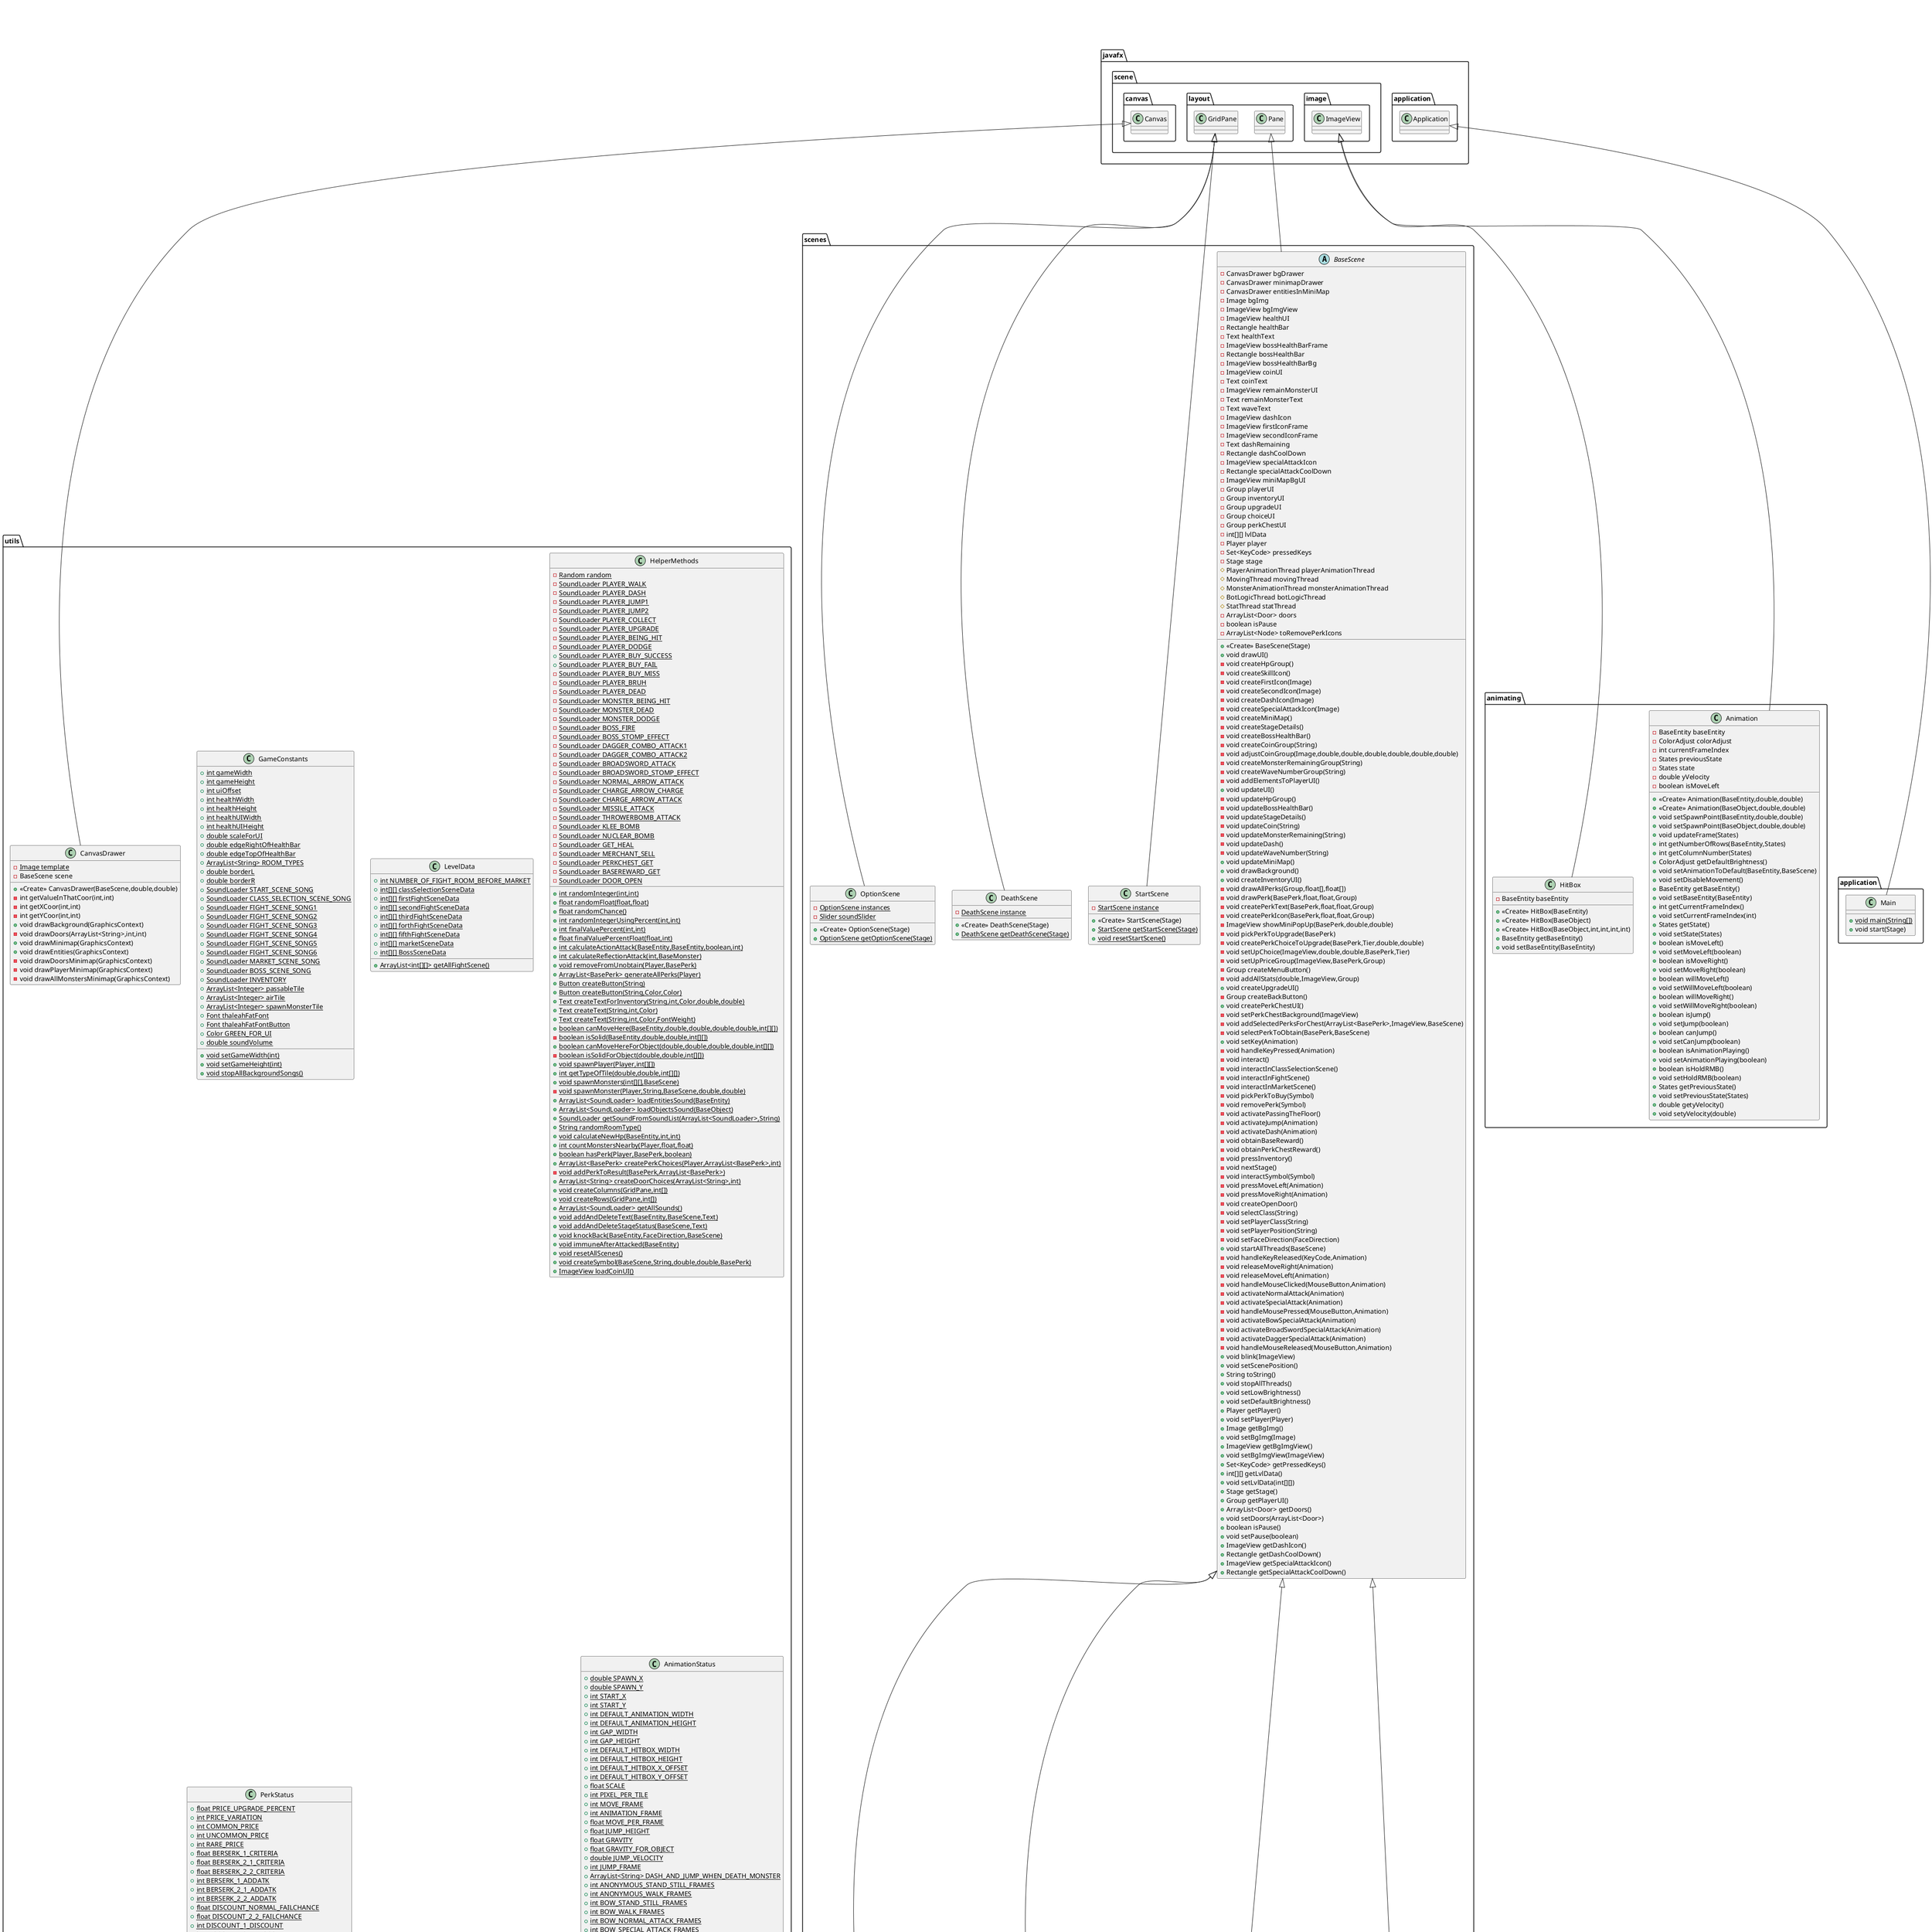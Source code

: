 @startuml
abstract class entities.bases.BaseGiGee {
+ <<Create>> BaseGiGee()
+ void setCommonStatus()
}

class utils.CanvasDrawer {
- {static} Image template
- BaseScene scene
+ <<Create>> CanvasDrawer(BaseScene,double,double)
- int getValueInThatCoor(int,int)
- int getXCoor(int,int)
- int getYCoor(int,int)
+ void drawBackground(GraphicsContext)
- void drawDoors(ArrayList<String>,int,int)
+ void drawMinimap(GraphicsContext)
+ void drawEntities(GraphicsContext)
- void drawDoorsMinimap(GraphicsContext)
- void drawPlayerMinimap(GraphicsContext)
- void drawAllMonstersMinimap(GraphicsContext)
}


class objects.ChargeArrow {
- int damageIncreasing
+ <<Create>> ChargeArrow(BaseEntity,double,double,FaceDirection,int)
+ int getDamageIncreasing()
+ void setDamageIncreasing(int)
}


abstract class objects.BaseReward {
+ <<Create>> BaseReward(BaseEntity,double,double,FaceDirection)
}

class scenes.StartScene {
- {static} StartScene instance
+ <<Create>> StartScene(Stage)
+ {static} StartScene getStartScene(Stage)
+ {static} void resetStartScene()
}


class threads.StatThread {
- BaseScene baseScene
- Player player
- boolean isRunning
+ <<Create>> StatThread(BaseScene)
+ void stopThread()
+ void run()
- void restoreDash()
- void getDash()
}


class utils.GameConstants {
+ {static} int gameWidth
+ {static} int gameHeight
+ {static} int uiOffset
+ {static} int healthWidth
+ {static} int healthHeight
+ {static} int healthUIWidth
+ {static} int healthUIHeight
+ {static} double scaleForUI
+ {static} double edgeRightOfHealthBar
+ {static} double edgeTopOfHealthBar
+ {static} ArrayList<String> ROOM_TYPES
+ {static} double borderL
+ {static} double borderR
+ {static} SoundLoader START_SCENE_SONG
+ {static} SoundLoader CLASS_SELECTION_SCENE_SONG
+ {static} SoundLoader FIGHT_SCENE_SONG1
+ {static} SoundLoader FIGHT_SCENE_SONG2
+ {static} SoundLoader FIGHT_SCENE_SONG3
+ {static} SoundLoader FIGHT_SCENE_SONG4
+ {static} SoundLoader FIGHT_SCENE_SONG5
+ {static} SoundLoader FIGHT_SCENE_SONG6
+ {static} SoundLoader MARKET_SCENE_SONG
+ {static} SoundLoader BOSS_SCENE_SONG
+ {static} SoundLoader INVENTORY
+ {static} ArrayList<Integer> passableTile
+ {static} ArrayList<Integer> airTile
+ {static} ArrayList<Integer> spawnMonsterTile
+ {static} Font thaleahFatFont
+ {static} Font thaleahFatFontButton
+ {static} Color GREEN_FOR_UI
+ {static} double soundVolume
+ {static} void setGameWidth(int)
+ {static} void setGameHeight(int)
+ {static} void stopAllBackgroundSongs()
}


class entities.player.perks.IntrovertPerk {
- {static} float IN_RANGE_TILES_X
- {static} float IN_RANGE_TILES_Y
- {static} int monsterCount
- {static} int latestValue
+ <<Create>> IntrovertPerk(Player,Tier)
+ boolean canUsePerk(Player)
+ void activatePerk(Player)
+ void deactivatePerk(Player)
+ void setStartValues(Tier)
}


class entities.player.classes.Bow {
+ <<Create>> Bow()
+ void setUniqueStatus()
}

class threads.MonsterAnimationThread {
- ArrayList<States> bossAnimationState
- int frameCount
- int speedMultiplier
- boolean isBossJump
+ <<Create>> MonsterAnimationThread(BaseScene)
+ void run()
- void makeBossFrameAnimation()
- void updateBossAnimationFrame(States,States,BaseBoss,Animation)
- void createBossCooldown(BaseBoss,States)
- void updateBossSkillOne(States,States,BaseBoss,Animation)
- void createStompEffect(BaseBoss,Animation)
- void updateBossSkillTwoFirstPart(States,States,BaseBoss,Animation)
- void jumpBossToPlayer(BaseBoss,Animation)
- void updateBossSkillTwoLastPart(States,BaseBoss,Animation)
- void createStompEffectAndShockWave(BaseBoss,Animation)
- void createMultipleShockWave(BaseBoss,Animation)
- void createShockWave(BaseBoss,Animation,FaceDirection,double,double,int)
- void updateBossSkillThree(States,States,BaseBoss,Animation)
- void createFire(BaseBoss,Animation)
}


class entities.player.perks.UndeadPerk {
- {static} boolean inCooldown
- {static} boolean hasStartTimer
- {static} int activationDuration
- {static} int cooldownDuration
- {static} long startTime
- {static} SoundLoader UNDEAD_SOUND
- {static} AnimationTimer deadTimer
- {static} AnimationTimer cooldownTimer
+ <<Create>> UndeadPerk(Player,Tier)
+ boolean canUsePerk(Player)
+ void activatePerk(Player)
+ void deactivatePerk(Player)
+ void setStartValues(Tier)
+ {static} boolean isUndeadInCooldown()
- void createCooldownTimer()
- void createActivationTimer(Player)
+ {static} SoundLoader getUndeadSound()
+ void activateUndead(Player)
}


class objects.HPReward {
+ <<Create>> HPReward(BaseEntity,double,double,FaceDirection)
+ void collect(Player)
}

abstract class scenes.BaseScene {
- CanvasDrawer bgDrawer
- CanvasDrawer minimapDrawer
- CanvasDrawer entitiesInMiniMap
- Image bgImg
- ImageView bgImgView
- ImageView healthUI
- Rectangle healthBar
- Text healthText
- ImageView bossHealthBarFrame
- Rectangle bossHealthBar
- ImageView bossHealthBarBg
- ImageView coinUI
- Text coinText
- ImageView remainMonsterUI
- Text remainMonsterText
- Text waveText
- ImageView dashIcon
- ImageView firstIconFrame
- ImageView secondIconFrame
- Text dashRemaining
- Rectangle dashCoolDown
- ImageView specialAttackIcon
- Rectangle specialAttackCoolDown
- ImageView miniMapBgUI
- Group playerUI
- Group inventoryUI
- Group upgradeUI
- Group choiceUI
- Group perkChestUI
- int[][] lvlData
- Player player
- Set<KeyCode> pressedKeys
- Stage stage
# PlayerAnimationThread playerAnimationThread
# MovingThread movingThread
# MonsterAnimationThread monsterAnimationThread
# BotLogicThread botLogicThread
# StatThread statThread
- ArrayList<Door> doors
- boolean isPause
- ArrayList<Node> toRemovePerkIcons
+ <<Create>> BaseScene(Stage)
+ void drawUI()
- void createHpGroup()
- void createSkillIcon()
- void createFirstIcon(Image)
- void createSecondIcon(Image)
- void createDashIcon(Image)
- void createSpecialAttackIcon(Image)
- void createMiniMap()
- void createStageDetails()
- void createBossHealthBar()
- void createCoinGroup(String)
- void adjustCoinGroup(Image,double,double,double,double,double,double)
- void createMonsterRemainingGroup(String)
- void createWaveNumberGroup(String)
- void addElementsToPlayerUI()
+ void updateUI()
- void updateHpGroup()
- void updateBossHealthBar()
- void updateStageDetails()
- void updateCoin(String)
- void updateMonsterRemaining(String)
- void updateDash()
- void updateWaveNumber(String)
+ void updateMiniMap()
+ void drawBackground()
+ void createInventoryUI()
- void drawAllPerks(Group,float[],float[])
- void drawPerk(BasePerk,float,float,Group)
- void createPerkText(BasePerk,float,float,Group)
- void createPerkIcon(BasePerk,float,float,Group)
- ImageView showMiniPopUp(BasePerk,double,double)
- void pickPerkToUpgrade(BasePerk)
- void createPerkChoiceToUpgrade(BasePerk,Tier,double,double)
- void setUpChoice(ImageView,double,double,BasePerk,Tier)
- void setUpPriceGroup(ImageView,BasePerk,Group)
- Group createMenuButton()
- void addAllStats(double,ImageView,Group)
+ void createUpgradeUI()
- Group createBackButton()
+ void createPerkChestUI()
- void setPerkChestBackground(ImageView)
- void addSelectedPerksForChest(ArrayList<BasePerk>,ImageView,BaseScene)
- void selectPerkToObtain(BasePerk,BaseScene)
+ void setKey(Animation)
- void handleKeyPressed(Animation)
- void interact()
- void interactInClassSelectionScene()
- void interactInFightScene()
- void interactInMarketScene()
- void pickPerkToBuy(Symbol)
- void removePerk(Symbol)
- void activatePassingTheFloor()
- void activateJump(Animation)
- void activateDash(Animation)
- void obtainBaseReward()
- void obtainPerkChestReward()
- void pressInventory()
- void nextStage()
- void interactSymbol(Symbol)
- void pressMoveLeft(Animation)
- void pressMoveRight(Animation)
- void createOpenDoor()
- void selectClass(String)
- void setPlayerClass(String)
- void setPlayerPosition(String)
- void setFaceDirection(FaceDirection)
+ void startAllThreads(BaseScene)
- void handleKeyReleased(KeyCode,Animation)
- void releaseMoveRight(Animation)
- void releaseMoveLeft(Animation)
- void handleMouseClicked(MouseButton,Animation)
- void activateNormalAttack(Animation)
- void activateSpecialAttack(Animation)
- void handleMousePressed(MouseButton,Animation)
- void activateBowSpecialAttack(Animation)
- void activateBroadSwordSpecialAttack(Animation)
- void activateDaggerSpecialAttack(Animation)
- void handleMouseReleased(MouseButton,Animation)
+ void blink(ImageView)
+ void setScenePosition()
+ String toString()
+ void stopAllThreads()
+ void setLowBrightness()
+ void setDefaultBrightness()
+ Player getPlayer()
+ void setPlayer(Player)
+ Image getBgImg()
+ void setBgImg(Image)
+ ImageView getBgImgView()
+ void setBgImgView(ImageView)
+ Set<KeyCode> getPressedKeys()
+ int[][] getLvlData()
+ void setLvlData(int[][])
+ Stage getStage()
+ Group getPlayerUI()
+ ArrayList<Door> getDoors()
+ void setDoors(ArrayList<Door>)
+ boolean isPause()
+ void setPause(boolean)
+ ImageView getDashIcon()
+ Rectangle getDashCoolDown()
+ ImageView getSpecialAttackIcon()
+ Rectangle getSpecialAttackCoolDown()
}


class utils.LevelData {
+ {static} int NUMBER_OF_FIGHT_ROOM_BEFORE_MARKET
+ {static} int[][] classSelectionSceneData
+ {static} int[][] firstFightSceneData
+ {static} int[][] secondFightSceneData
+ {static} int[][] thirdFightSceneData
+ {static} int[][] forthFightSceneData
+ {static} int[][] fifthFightSceneData
+ {static} int[][] marketSceneData
+ {static} int[][] BossSceneData
+ {static} ArrayList<int[][]> getAllFightScene()
}


abstract class entities.bases.BaseBoss {
- float cooldownSkill1
- float cooldownSkill2
- float cooldownSkill3
- float skillOneAttackRange
- float skillTwoAttackRange
- float skillThreeAttackRange
- boolean canSkill1
- ArrayList<Integer> skillToRandom
- float attackDelay
- ArrayList<Integer> frameMakeDamageSkillOne
- ArrayList<Integer> frameMakeDamageSkillTwo
- ArrayList<Integer> frameMakeDamageSkillThree
+ <<Create>> BaseBoss()
+ void setCommonStatus()
+ float getCooldownSkill1()
+ void setCooldownSkill1(float)
+ float getCooldownSkill2()
+ void setCooldownSkill2(float)
+ float getCooldownSkill3()
+ void setCooldownSkill3(float)
+ float getSkillOneAttackRange()
+ void setSkillOneAttackRange(float)
+ float getSkillTwoAttackRange()
+ void setSkillTwoAttackRange(float)
+ float getSkillThreeAttackRange()
+ void setSkillThreeAttackRange(float)
+ ArrayList<Integer> getSkillToRandom()
+ boolean canSkill1()
+ void setCanSkill1(boolean)
+ boolean canSkill2()
+ void setCanSkill2(boolean)
+ boolean canSkill3()
+ void setCanSkill3(boolean)
+ float getAttackDelay()
+ void setAttackDelay(float)
+ ArrayList<Integer> getFrameMakeDamageSkillOne()
+ ArrayList<Integer> getFrameMakeDamageSkillTwo()
+ ArrayList<Integer> getFrameMakeDamageSkillThree()
}


class objects.ShockWave {
+ <<Create>> ShockWave(BaseEntity,double,double,FaceDirection,BaseScene)
}

class animating.Animation {
- BaseEntity baseEntity
- ColorAdjust colorAdjust
- int currentFrameIndex
- States previousState
- States state
- double yVelocity
- boolean isMoveLeft
+ <<Create>> Animation(BaseEntity,double,double)
+ <<Create>> Animation(BaseObject,double,double)
+ void setSpawnPoint(BaseEntity,double,double)
+ void setSpawnPoint(BaseObject,double,double)
+ void updateFrame(States)
+ int getNumberOfRows(BaseEntity,States)
+ int getColumnNumber(States)
+ ColorAdjust getDefaultBrightness()
+ void setAnimationToDefault(BaseEntity,BaseScene)
+ void setDisableMovement()
+ BaseEntity getBaseEntity()
+ void setBaseEntity(BaseEntity)
+ int getCurrentFrameIndex()
+ void setCurrentFrameIndex(int)
+ States getState()
+ void setState(States)
+ boolean isMoveLeft()
+ void setMoveLeft(boolean)
+ boolean isMoveRight()
+ void setMoveRight(boolean)
+ boolean willMoveLeft()
+ void setWillMoveLeft(boolean)
+ boolean willMoveRight()
+ void setWillMoveRight(boolean)
+ boolean isJump()
+ void setJump(boolean)
+ boolean canJump()
+ void setCanJump(boolean)
+ boolean isAnimationPlaying()
+ void setAnimationPlaying(boolean)
+ boolean isHoldRMB()
+ void setHoldRMB(boolean)
+ States getPreviousState()
+ void setPreviousState(States)
+ double getyVelocity()
+ void setyVelocity(double)
}


interface interfaces.Obtainable {
~ void collect(Player)
}

class entities.monsters.PeasantGiGee {
+ <<Create>> PeasantGiGee(double,double)
+ void setUniqueStatus(double,double)
}

class objects.Bomb {
- String type
+ <<Create>> Bomb(BaseEntity,double,double,FaceDirection,BaseScene)
}


class scenes.MarketScene {
- {static} MarketScene instance
+ <<Create>> MarketScene(Stage,Player)
- void createAllPerkSymbols(Player)
- void createMerchant()
- void createBlackSmith()
+ {static} MarketScene getMarketScene(Stage,Player)
+ {static} void resetMarketScene()
}


class animating.HitBox {
- BaseEntity baseEntity
+ <<Create>> HitBox(BaseEntity)
+ <<Create>> HitBox(BaseObject)
+ <<Create>> HitBox(BaseObject,int,int,int,int)
+ BaseEntity getBaseEntity()
+ void setBaseEntity(BaseEntity)
}


class threads.PlayerAnimationThread {
# BaseScene scene
# Player player
# boolean isRunning
# ArrayList<States> loopAnimationState
# ArrayList<States> oneTimeAnimationState
+ int chargeCount
+ boolean isChargeAttack
+ boolean isSwitchState
+ <<Create>> PlayerAnimationThread(BaseScene)
+ void stopThread()
+ void run()
- void makePlayerFrameAnimation(States)
# void oneTimeAnimationUpdateFrame(States,States,BaseEntity,Animation)
# void loopAnimationUpdateFrame(States,States,Animation)
- void updatePlayerNormalAttack(States,States,Animation)
- void updatePlayerSpecialAttack(States,States,Animation)
- void updateMonsterDead(States,States,BaseEntity,Animation)
- void removeMonster(BaseEntity,States)
- void dropHpMonster(States,BaseEntity,Animation)
- void updateMonsterAttack(BaseEntity)
- void updateArcherGiGeeAttack(BaseEntity)
- void updateThrowerGiGeeAttack(BaseEntity)
- void createThrowerBomb(BaseEntity,String,double,double)
# void prepareToUpdateAnimation(States,Animation)
- void updateOneCombo(States,States,Animation)
- void createNormalArrow()
- void twoComboUpdateFrames(States,States,Animation)
- void playAttackSoundCombo()
- void checkFrameAttack(Animation)
- void updateBowSpecialAttack(States,States,Animation)
- void updateHoldRMB(States,States,Animation)
- void updateReleaseRMB(States,Animation,ChargeArrow,int)
- void successToChargeAttack(States,Animation,ChargeArrow,int)
- void failToChargeAttack(States,Animation)
- void createSpecialAttackCooldownTimer()
- void updateBroadSwordSpecialAttack(States,States,Animation)
- void jumpBroadSword(Animation)
- void createBroadSwordLastAttack(States,Animation)
- void updateDaggerSpecialAttack(States,States,Animation)
- void createCritRateBuffTimer()
}


interface interfaces.Upgradable {
~ boolean canUpgrade(Player)
~ void upgrade(Player,Tier)
}

class entities.player.perks.BerserkPerk {
+ <<Create>> BerserkPerk(Player,Tier)
+ boolean canUsePerk(Player)
+ void activatePerk(Player)
+ void deactivatePerk(Player)
+ void setStartValues(Tier)
}

class entities.player.perks.TreasureHunterPerk {
+ {static} float chance
+ {static} boolean canRandom
+ <<Create>> TreasureHunterPerk(Player,Tier)
+ boolean canUsePerk(Player)
+ void activatePerk(Player)
+ void deactivatePerk(Player)
+ void setStartValues(Tier)
+ {static} void setCanRandomTreasure(boolean)
}


interface interfaces.Attackable {
~ boolean canAttack(BaseEntity)
~ void attack(Player,BaseScene,int)
~ void isAttacked(BaseEntity,BaseScene,int)
~ void hurt(BaseEntity,BaseScene)
~ void dead(BaseEntity,BaseScene)
}

enum enums.States {
+  PLAYER_STAND_STILL
+  PLAYER_WALK
+  PLAYER_NORMAL_ATTACK
+  PLAYER_SPECIAL_ATTACK
+  PLAYER_DEAD
+  PLAYER_JUMP_UP
+  PLAYER_JUMP_DOWN
+  PLAYER_DASH
+  OBJECT
+  MONSTER_SPAWN
+  MONSTER_STAND_STILL
+  MONSTER_WALK
+  MONSTER_NORMAL_ATTACK
+  MONSTER_DEAD
+  BOSS_SKILL_ONE
+  BOSS_SKILL_TWO
+  BOSS_SKILL_THREE_STAND_STILL
+  BOSS_SKILL_THREE_WALK
+  BOSS_JUMP_UP
+  BOSS_JUMP_DOWN
}

class objects.CoinReward {
+ <<Create>> CoinReward(BaseEntity,double,double,FaceDirection)
+ void collect(Player)
}

class entities.player.classes.BroadSword {
+ <<Create>> BroadSword()
+ void setUniqueStatus()
}

class utils.HelperMethods {
- {static} Random random
- {static} SoundLoader PLAYER_WALK
- {static} SoundLoader PLAYER_DASH
- {static} SoundLoader PLAYER_JUMP1
- {static} SoundLoader PLAYER_JUMP2
- {static} SoundLoader PLAYER_COLLECT
- {static} SoundLoader PLAYER_UPGRADE
- {static} SoundLoader PLAYER_BEING_HIT
- {static} SoundLoader PLAYER_DODGE
+ {static} SoundLoader PLAYER_BUY_SUCCESS
+ {static} SoundLoader PLAYER_BUY_FAIL
- {static} SoundLoader PLAYER_BUY_MISS
- {static} SoundLoader PLAYER_BRUH
- {static} SoundLoader PLAYER_DEAD
- {static} SoundLoader MONSTER_BEING_HIT
- {static} SoundLoader MONSTER_DEAD
- {static} SoundLoader MONSTER_DODGE
- {static} SoundLoader BOSS_FIRE
- {static} SoundLoader BOSS_STOMP_EFFECT
- {static} SoundLoader DAGGER_COMBO_ATTACK1
- {static} SoundLoader DAGGER_COMBO_ATTACK2
- {static} SoundLoader BROADSWORD_ATTACK
- {static} SoundLoader BROADSWORD_STOMP_EFFECT
- {static} SoundLoader NORMAL_ARROW_ATTACK
- {static} SoundLoader CHARGE_ARROW_CHARGE
- {static} SoundLoader CHARGE_ARROW_ATTACK
- {static} SoundLoader MISSILE_ATTACK
- {static} SoundLoader THROWERBOMB_ATTACK
- {static} SoundLoader KLEE_BOMB
- {static} SoundLoader NUCLEAR_BOMB
- {static} SoundLoader GET_HEAL
- {static} SoundLoader MERCHANT_SELL
- {static} SoundLoader PERKCHEST_GET
- {static} SoundLoader BASEREWARD_GET
- {static} SoundLoader DOOR_OPEN
+ {static} int randomInteger(int,int)
+ {static} float randomFloat(float,float)
+ {static} float randomChance()
+ {static} int randomIntegerUsingPercent(int,int)
+ {static} int finalValuePercent(int,int)
+ {static} float finalValuePercentFloat(float,int)
+ {static} int calculateActionAttack(BaseEntity,BaseEntity,boolean,int)
+ {static} int calculateReflectionAttack(int,BaseMonster)
+ {static} void removeFromUnobtain(Player,BasePerk)
+ {static} ArrayList<BasePerk> generateAllPerks(Player)
+ {static} Button createButton(String)
+ {static} Button createButton(String,Color,Color)
+ {static} Text createTextForInventory(String,int,Color,double,double)
+ {static} Text createText(String,int,Color)
+ {static} Text createText(String,int,Color,FontWeight)
+ {static} boolean canMoveHere(BaseEntity,double,double,double,double,int[][])
- {static} boolean isSolid(BaseEntity,double,double,int[][])
+ {static} boolean canMoveHereForObject(double,double,double,double,int[][])
- {static} boolean isSolidForObject(double,double,int[][])
+ {static} void spawnPlayer(Player,int[][])
+ {static} int getTypeOfTile(double,double,int[][])
+ {static} void spawnMonsters(int[][],BaseScene)
- {static} void spawnMonster(Player,String,BaseScene,double,double)
+ {static} ArrayList<SoundLoader> loadEntitiesSound(BaseEntity)
+ {static} ArrayList<SoundLoader> loadObjectsSound(BaseObject)
+ {static} SoundLoader getSoundFromSoundList(ArrayList<SoundLoader>,String)
+ {static} String randomRoomType()
+ {static} void calculateNewHp(BaseEntity,int,int)
+ {static} int countMonstersNearby(Player,float,float)
+ {static} boolean hasPerk(Player,BasePerk,boolean)
+ {static} ArrayList<BasePerk> createPerkChoices(Player,ArrayList<BasePerk>,int)
- {static} void addPerkToResult(BasePerk,ArrayList<BasePerk>)
+ {static} ArrayList<String> createDoorChoices(ArrayList<String>,int)
+ {static} void createColumns(GridPane,int[])
+ {static} void createRows(GridPane,int[])
+ {static} ArrayList<SoundLoader> getAllSounds()
+ {static} void addAndDeleteText(BaseEntity,BaseScene,Text)
+ {static} void addAndDeleteStageStatus(BaseScene,Text)
+ {static} void knockBack(BaseEntity,FaceDirection,BaseScene)
+ {static} void immuneAfterAttacked(BaseEntity)
+ {static} void resetAllScenes()
+ {static} void createSymbol(BaseScene,String,double,double,BasePerk)
+ {static} ImageView loadCoinUI()
}


class utils.PerkStatus {
+ {static} float PRICE_UPGRADE_PERCENT
+ {static} int PRICE_VARIATION
+ {static} int COMMON_PRICE
+ {static} int UNCOMMON_PRICE
+ {static} int RARE_PRICE
+ {static} float BERSERK_1_CRITERIA
+ {static} float BERSERK_2_1_CRITERIA
+ {static} float BERSERK_2_2_CRITERIA
+ {static} int BERSERK_1_ADDATK
+ {static} int BERSERK_2_1_ADDATK
+ {static} int BERSERK_2_2_ADDATK
+ {static} float DISCOUNT_NORMAL_FAILCHANCE
+ {static} float DISCOUNT_2_2_FAILCHANCE
+ {static} int DISCOUNT_1_DISCOUNT
+ {static} int DISCOUNT_2_1_DISCOUNT
+ {static} int DISCOUNT_2_2_DISCOUNT
+ {static} float EXTROVERT_TILES_X
+ {static} float EXTROVERT_TILES_Y
+ {static} int EXTROVERT_CRITERIA
+ {static} int EXTROVERT_1_ADDATKPERMONSTER
+ {static} int EXTROVERT_2_1_ADDATKPERMONSTER
+ {static} int EXTROVERT_2_2_ADDATKPERMONSTER
+ {static} int EXTROVERT_2_2_MINUSATKEXTRA
+ {static} int FATAL_1_ADDCRITDAMAGE
+ {static} int FATAL_2_1_ADDCRITDAMAGE
+ {static} int FATAL_2_2_ADDCRITDAMAGE
+ {static} int FATAL_2_2_MINUSCRITRATE
+ {static} int FORTIFY_1_ADDDAMAGEDECREASE
+ {static} int FORTIFY_2_1_ADDDAMAGEDECREASE
+ {static} int FORTIFY_2_2_ADDDAMAGEDECREASE
+ {static} int FORTIFY2_2_ADDATKDELAY
+ {static} float INTROVERT_TILES_X
+ {static} float INTROVERT_TILES_Y
+ {static} int INTROVERT_1_BASEADDATK
+ {static} int INTROVERT_1_MINUSADDATKPERMONSTER
+ {static} int INTROVERT_2_1_BASEADDATK
+ {static} int INTROVERT_2_1_MINUSADDATKPERMONSTER
+ {static} int INTROVERT_2_2_BASEADDATK
+ {static} int INTROVERT_2_2_MINUSADDATKPERMONSTER
+ {static} int JUKE_1_ADDEVADERATE
+ {static} int JUKE_2_1_ADDEVADERATE
+ {static} int JUKE_2_2_ADDEVADERATE
+ {static} int JUKE_2_2_MINUSDAMAGEDECREASE
+ {static} float LUCKYMAN_NORMAL_TIERCHANCE
+ {static} float LUCKYMAN_2_1_TIERCHANCE
+ {static} float LUCKYMAN_2_2_DROPCHANCE
+ {static} float PERFECTION_1_CRITERIA
+ {static} float PERFECTION_2_1_CRITERIA
+ {static} float PERFECTION_2_2_CRITERIA
+ {static} int PERFECTION_1_ADDATK
+ {static} int PERFECTION_2_1_ADDATK
+ {static} int PERFECTION_2_2_ADDATK
+ {static} int PRECISION_1_ADDCRITRATE
+ {static} int PRECISION_2_1_ADDCRITRATE
+ {static} int PRECISION_2_2_ADDCRITRATE
+ {static} int PRECISION_2_2_MINUSCRITDAMAGE
+ {static} int RAPID_NORMAL_ADDATKSPEED
+ {static} int RAPID_2_1_ADDATKSPEED
+ {static} int RAPID_2_2_ADDMOVEMENTSPEED
+ {static} int REINFORCED_1_ADDDEF
+ {static} int REINFORCED_2_1_ADDDEF
+ {static} int REINFORCED_2_2_ADDDEF
+ {static} int REINFORCED_2_2_MINUSMOVEMENTSPEED
+ {static} float THORN_NORMAL_REFLECTCHANCE
+ {static} float THORN_2_1_REFLECTCHANCE
+ {static} int THORN_2_2_SLOWTIME
+ {static} int THORN_2_2_SLOW
+ {static} float TREASURE_NORMAL_REWARDCHANCE
+ {static} float TREASURE_2_1_REWARDCHANCE
+ {static} float TREASURE_2_2_REWARDMULTIPLIER
+ {static} int UNDEAD_NORMAL_ACTIVATION
+ {static} int UNDEAD_2_1_ACTIVATION
+ {static} int UNDEAD_NORMAL_COOLDOWN
+ {static} int UNDEAD_2_2_COOLDOWN
+ {static} int UNDEAD_2_1_ADDATK
+ {static} int UNDEAD_2_1_ADDATKSPEED
+ {static} float VAMP_NORMAL_DRAINCHANCE
+ {static} float VAMP_2_2_DRAINCHANCE
+ {static} float VAMP_NORMAL_DRAINPERHIT
+ {static} float VAMP_2_1_DRAINPERHIT
}

class utils.PlayerStatus {
+ {static} int START_COINS
+ {static} int MAX_PERK_OBTAIN
+ {static} int LOW_HP
+ {static} int HIGH_HP
+ {static} int LOW_ATK
+ {static} int HIGH_ATK
+ {static} int LOW_DEF
+ {static} int HIGH_DEF
+ {static} float LOW_MOVEMENT_SPEED
+ {static} float MEDIUM_MOVEMENT_SPEED
+ {static} float HIGH_MOVEMENT_SPEED
+ {static} float DAGGER_NORMAL_ATTACK_SPEED_MULTIPLIER
+ {static} float DAGGER_SPECIAL_ATTACK_SPEED_MULTIPLIER
+ {static} float BOW_NORMAL_ATTACK_SPEED_MULTIPLIER
+ {static} float BOW_SPECIAL_ATTACK_SPEED_MULTIPLIER
+ {static} float BROADSWORD_NORMAL_ATTACK_SPEED_MULTIPLIER
+ {static} float BROADSWORD_SPECIAL_ATTACK_SPEED_MULTIPLIER
+ {static} int LOW_EVADE_RATE
+ {static} int HIGH_EVADE_RATE
+ {static} int LOW_CRIT_RATE
+ {static} int HIGH_CRIT_RATE
+ {static} int LOW_CRIT_DAMAGE
+ {static} int HIGH_CRIT_DAMAGE
+ {static} int NORMAL_MAX_DASH
+ {static} int LOW_MAX_DASH
+ {static} float DEFAULT_DASH_DISTANCE
+ {static} int DEFAULT_DASH_TIME
+ {static} float DASH_COOLDOWN
+ {static} float TIME_CAN_SECOND_ATTACK
+ {static} float PLAYER_DAMAGE_COOLDOWN
}

class objects.Merchant {
- int startX
- int startY
- boolean isSold
- int price
+ <<Create>> Merchant(BaseEntity,double,double,FaceDirection)
+ boolean canSell(Player)
+ void sell(Player,BaseScene)
+ int calculateDiscountPrice(Player)
- void generateNewPrice()
- void removePotion(Player,BaseScene)
+ boolean isSold()
+ void setSold(boolean)
+ int getPrice()
+ void setPrice(int)
}


class entities.player.perks.PerfectionistPerk {
+ <<Create>> PerfectionistPerk(Player,Tier)
+ boolean canUsePerk(Player)
+ void activatePerk(Player)
+ void deactivatePerk(Player)
+ void setStartValues(Tier)
}

class utils.AnimationStatus {
+ {static} double SPAWN_X
+ {static} double SPAWN_Y
+ {static} int START_X
+ {static} int START_Y
+ {static} int DEFAULT_ANIMATION_WIDTH
+ {static} int DEFAULT_ANIMATION_HEIGHT
+ {static} int GAP_WIDTH
+ {static} int GAP_HEIGHT
+ {static} int DEFAULT_HITBOX_WIDTH
+ {static} int DEFAULT_HITBOX_HEIGHT
+ {static} int DEFAULT_HITBOX_X_OFFSET
+ {static} int DEFAULT_HITBOX_Y_OFFSET
+ {static} float SCALE
+ {static} int PIXEL_PER_TILE
+ {static} int MOVE_FRAME
+ {static} int ANIMATION_FRAME
+ {static} float MOVE_PER_FRAME
+ {static} float JUMP_HEIGHT
+ {static} float GRAVITY
+ {static} float GRAVITY_FOR_OBJECT
+ {static} double JUMP_VELOCITY
+ {static} int JUMP_FRAME
+ {static} ArrayList<String> DASH_AND_JUMP_WHEN_DEATH_MONSTER
+ {static} int ANONYMOUS_STAND_STILL_FRAMES
+ {static} int ANONYMOUS_WALK_FRAMES
+ {static} int BOW_STAND_STILL_FRAMES
+ {static} int BOW_WALK_FRAMES
+ {static} int BOW_NORMAL_ATTACK_FRAMES
+ {static} int BOW_SPECIAL_ATTACK_FRAMES
+ {static} int BOW_DASH_FRAME
+ {static} int BOW_DEAD_FRAMES
+ {static} int BOW_SPECIAL_ATTACK_CHARGE_TIME
+ {static} float BOW_SPECIAL_ATTACK_COOLDOWN
+ {static} int BOW_SPECIAL_ATTACK_DAMAGE
+ {static} int BOW_SPECIAL_ATTACK_DAMAGE_INCREASE_PER_FRAME
+ {static} int BOW_SPECIAL_ATTACK_MAX_DAMAGE_INCREASE
+ {static} int BROADSWORD_STAND_STILL_FRAMES
+ {static} int BROADSWORD_WALK_FRAMES
+ {static} int BROADSWORD_NORMAL_ATTACK_FRAMES
+ {static} int BROADSWORD_SPECIAL_ATTACK_FRAMES
+ {static} int BROADSWORD_DASH_FRAMES
+ {static} int BROADSWORD_DEAD_FRAMES
+ {static} int BROADSWORD_ANIMATION_WIDTH
+ {static} int BROADSWORD_ANIMATION_HEIGHT
+ {static} int BROADSWORD_HITBOX_WIDTH
+ {static} int BROADSWORD_HITBOX_HEIGHT
+ {static} int BROADSWORD_HITBOX_X_OFFSET
+ {static} int BROADSWORD_HITBOX_Y_OFFSET
+ {static} int BROADSWORD_SPECIAL_ATTACK_JUMP_HEIGHT
+ {static} float BROADSWORD_SPECIAL_ATTACK_COOLDOWN
+ {static} int BROADSWORD_SPECIAL_ATTACK_DAMAGE
+ {static} int DAGGER_STAND_STILL_FRAMES
+ {static} int DAGGER_WALK_FRAMES
+ {static} int DAGGER_NORMAL_ATTACK_FRAMES
+ {static} int DAGGER_SPECIAL_ATTACK_FRAMES
+ {static} int DAGGER_DASH_FRAMES
+ {static} int DAGGER_DEAD_FRAMES
+ {static} float DAGGER_SPECIAL_ATTACK_WARP_DISTANCE
+ {static} float DAGGER_SPECIAL_ATTACK_COOLDOWN
+ {static} int DAGGER_SPECIAL_ATTACK_DAMAGE
+ {static} int DAGGER_SPECIAL_ATTACK_CRIT_CHANCE
+ {static} float DAGGER_SPECIAL_ATTACK_CRIT_BUFF_DURATION
+ {static} int SPAWN_FRAMES
+ {static} int PEASANTGIGEE_STAND_STILL_FRAMES
+ {static} int PEASANTGIGEE_WALK_FRAMES
+ {static} int PEASANTGIGEE_NORMAL_ATTACK_FRAMES
+ {static} int PEASANTGIGEE_DEAD_FRAMES
+ {static} int KLEEGIGEE_STAND_STILL_FRAMES
+ {static} int KLEEGIGEE_WALK_FRAMES
+ {static} int KLEEGIGEE_NORMAL_ATTACK_FRAMES
+ {static} int KLEEGIGEE_DEAD_FRAMES
+ {static} int KLEEGIGEE_SPEED_INCREASE
+ {static} float KLEEGIGEE_BOMB_TIME
+ {static} int ARCHERGIGEE_STAND_STILL_FRAMES
+ {static} int ARCHERGIGEE_WALK_FRAMES
+ {static} int ARCHERGIGEE_NORMAL_ATTACK_FRAMES
+ {static} int ARCHERGIGEE_DEAD_FRAMES
+ {static} int THROWERGIGEE_STAND_STILL_FRAMES
+ {static} int THROWERGIGEE_WALK_FRAMES
+ {static} int THROWERGIGEE_NORMAL_ATTACK_FRAMES
+ {static} int THROWERGIGEE_DEAD_FRAMES
+ {static} int THROWERGIGEE_HITBOX_WIDTH
+ {static} int THROWERGIGEE_HITBOX_X_OFFSET
+ {static} float THROWERGIGEE_THROW_TIME
+ {static} int ICETHROWERGIGEE_STAND_STILL_FRAMES
+ {static} int ICETHROWERGIGEE_WALK_FRAMES
+ {static} int ICETHROWERGIGEE_NORMAL_ATTACK_FRAMES
+ {static} int ICETHROWERGIGEE_DEAD_FRAMES
+ {static} float ICETHROWERGIGEE_THROW_TIME
+ {static} int ICETHROWERGIGEE_SLOW_AMOUNT
+ {static} int ICETHROWERGIGEE_MAX_SLOW_AMOUNT
+ {static} int ICETHROWERGIGEE_SLOW_DURATION
+ {static} int BIGBOY_STAND_STILL_FRAMES
+ {static} int BIGBOY_WALK_FRAMES
+ {static} int BIGBOY_SKILL_ONE_FRAMES
+ {static} ArrayList<Integer> BIGBOY_SKILL_ONE_FRAMES_HOLD
+ {static} float BIGBOY_SKILL_ONE_ANIMATION_SPEED
+ {static} int BIGBOY_SKILL_TWO_FRAMES
+ {static} ArrayList<Integer> BIGBOY_SKILL_TWO_FRAMES_HOLD
+ {static} float BIGBOY_SKILL_TWO_ANIMATION_SPEED
+ {static} int BIGBOY_SKILL_THREE_STAND_FRAMES
+ {static} int BIGBOY_SKILL_THREE_WALK_FRAMES
+ {static} int BIGBOY_DEAD_FRAMES
+ {static} int BIGBOY_ANIMATION_WIDTH
+ {static} int BIGBOY_ANIMATION_HEIGHT
+ {static} int BIGBOY_HITBOX_WIDTH
+ {static} int BIGBOY_HITBOX_HEIGHT
+ {static} int BIGBOY_HITBOX_X_OFFSET
+ {static} int BIGBOY_HITBOX_Y_OFFSET
}

class entities.player.perks.FortifyPerk {
+ <<Create>> FortifyPerk(Player,Tier)
+ boolean canUsePerk(Player)
+ void activatePerk(Player)
+ void deactivatePerk(Player)
+ void setStartValues(Tier)
}

class entities.player.perks.RapidFirePerk {
+ <<Create>> RapidFirePerk(Player,Tier)
+ boolean canUsePerk(Player)
+ void activatePerk(Player)
+ void deactivatePerk(Player)
+ void setStartValues(Tier)
}

class application.Main {
+ {static} void main(String[])
+ void start(Stage)
}

interface interfaces.Moveable {
~ void move(BaseScene)
}

class entities.player.perks.JukeMasterPerk {
+ <<Create>> JukeMasterPerk(Player,Tier)
+ boolean canUsePerk(Player)
+ void activatePerk(Player)
+ void deactivatePerk(Player)
+ void setStartValues(Tier)
}

class objects.Door {
- String doorType
- boolean open
+ <<Create>> Door(BaseEntity,double,double,FaceDirection,String)
+ String getDoorType()
+ void openDoor()
+ boolean isOpen()
+ void setOpen(boolean)
}


class entities.player.perks.ThornPerk {
+ <<Create>> ThornPerk(Player,Tier)
+ boolean canUsePerk(Player)
+ void activatePerk(Player)
+ void deactivatePerk(Player)
+ void setStartValues(Tier)
+ {static} void slow(BaseMonster)
}

enum enums.FaceDirection {
+  LEFT
+  RIGHT
+ {static} FaceDirection randomStartDirection()
+ {static} void switchDirection(BaseMonster)
}


class objects.StompEffect {
+ <<Create>> StompEffect(BaseEntity,double,double,FaceDirection,BaseScene)
}

class entities.player.classes.Anonymous {
+ <<Create>> Anonymous()
+ void setUniqueStatus()
}

class entities.player.perks.ExtrovertPerk {
- {static} float IN_RANGE_TILES_X
- {static} float IN_RANGE_TILES_Y
- {static} int monsterCountBefore
- {static} int monsterCountAfter
+ <<Create>> ExtrovertPerk(Player,Tier)
+ boolean canUsePerk(Player)
+ void activatePerk(Player)
+ void deactivatePerk(Player)
+ void setStartValues(Tier)
}


class threads.BotLogicThread {
- {static} BaseScene scene
- {static} Player player
- boolean isRunning
- long delayTime
- {static} boolean isLaunchWave
- {static} int currentWaveNumber
- {static} int maxWaveNumber
- {static} boolean isWaveClear
- {static} boolean hasCreatedText
+ <<Create>> BotLogicThread(BaseScene)
+ void stopThread()
+ void run()
- void checkWave()
- void launchWave()
- {static} void createRewardZone(FightScene)
- {static} void drawRewardArea(FightScene)
+ {static} void addWave()
- void checkCooldownAttack(BaseMonster)
- void checkBossCooldownAttack(BaseBoss)
- void dropFromFloatingFloor(BaseBoss)
- void randomUseSkill(BaseBoss)
- void chooseSkill(BaseBoss)
- void checkGiGeeCooldownAttack(BaseGiGee)
- void createActionIdle(BaseMonster)
- void standIdle(BaseMonster)
- void walkIdle(BaseMonster)
+ {static} void setWaveClear(boolean)
+ {static} void setHasCreatedText(boolean)
+ {static} int getCurrentWaveNumber()
+ {static} int getMaxWaveNumber()
+ {static} void setCurrentWaveNumber(int)
+ {static} void setMaxWaveNumber(int)
}


class entities.player.perks.ReinforcedPerk {
+ <<Create>> ReinforcedPerk(Player,Tier)
+ boolean canUsePerk(Player)
+ void activatePerk(Player)
+ void deactivatePerk(Player)
+ void setStartValues(Tier)
}

class utils.SoundLoader {
- String name
- MediaPlayer mediaPlayer
- AudioClip audioClip
- {static} ArrayList<String> BACKGROUNDS
+ boolean isPlay
+ <<Create>> SoundLoader(String,String)
+ void play()
+ void stop()
+ String getName()
+ MediaPlayer getMediaPlayer()
}


class scenes.FightScene {
- {static} FightScene instance
- {static} int numberOfFightScene
- {static} SoundLoader fightSceneSong
- String roomType
+ <<Create>> FightScene(Stage,Player,String)
- SoundLoader getRandomFightSceneSong()
+ {static} FightScene getFightScene(Stage,Player,String)
+ {static} void resetFightScene()
+ String getRoomType()
+ void setRoomType(String)
+ {static} int getNumberOfFightScene()
+ {static} void setNumberOfFightScene(int)
+ {static} void setFightSceneSong(SoundLoader)
}


abstract class entities.bases.BasePerk {
- Tier tier
- {static} Player player
- int originalPrice
- int newPrice
- int upgradeCost
- Rarity rarity
- boolean hasActivated
- String UI_STRING
- String ICON_STRING
+ <<Create>> BasePerk(Player,Tier,Rarity)
+ boolean canSell(Player)
+ void sell(Player,BaseScene)
+ void collect(Player)
+ boolean canUpgrade(Player)
+ void upgrade(Player,Tier)
+ {abstract}void setStartValues(Tier)
+ String toString()
+ Tier getTier()
+ void setTier(Tier)
+ int getOriginalPrice()
+ void setOriginalPrice(Rarity)
+ int getNewPrice()
+ void setNewPrice(int)
+ boolean hasActivated()
+ void setHasActivated(boolean)
+ String getIconString()
+ ImageView getImageAtRowColumn(Tier,int)
+ Rarity getRarity()
+ void setRarity(Rarity)
+ {static} Player getPlayer()
+ {static} void setPlayer(Player)
+ int getUpgradeCost()
+ void setUpgradeCost(int)
}


class entities.player.perks.FatalAttackPerk {
+ <<Create>> FatalAttackPerk(Player,Tier)
+ boolean canUsePerk(Player)
+ void activatePerk(Player)
+ void deactivatePerk(Player)
+ void setStartValues(Tier)
}

class scenes.DeathScene {
- {static} DeathScene instance
+ <<Create>> DeathScene(Stage)
+ {static} DeathScene getDeathScene(Stage)
}


class entities.player.perks.PrecisionStrikePerk {
+ <<Create>> PrecisionStrikePerk(Player,Tier)
+ boolean canUsePerk(Player)
+ void activatePerk(Player)
+ void deactivatePerk(Player)
+ void setStartValues(Tier)
}

class utils.ObjectStatus {
+ {static} int NOT_MOVE
+ {static} int NORMAL_ARROW_WIDTH
+ {static} int NORMAL_ARROW_HEIGHT
+ {static} int NORMAL_ARROW_SPEED
+ {static} int CHARGE_ARROW_WIDTH
+ {static} int CHARGE_ARROW_HEIGHT
+ {static} int CHARGE_ARROW_SPEED
+ {static} int MISSILE_WIDTH
+ {static} int MISSILE_HEIGHT
+ {static} int MISSILE_SPEED
+ {static} int HP_DROP_LARGE_WIDTH
+ {static} int HP_DROP_LARGE_HEIGHT
+ {static} float HP_DROP_LARGE_HEAL
+ {static} int HP_DROP_SMALL_WIDTH
+ {static} int HP_DROP_SMALL_HEIGHT
+ {static} float HP_DROP_SMALL_HEAL
+ {static} int SYMBOL_WIDTH
+ {static} int SYMBOL_HEIGHT
+ {static} int PERK_SYMBOL_WIDTH
+ {static} int PERK_SYMBOL_HEIGHT
+ {static} int COIN_REWARD_WIDTH
+ {static} int COIN_REWARD_HEIGHT
+ {static} int COIN_REWARD
+ {static} int HP_REWARD_WIDTH
+ {static} int HP_REWARD_HEIGHT
+ {static} int HP_REWARD_MAX_HP_INCREASE
+ {static} int HP_REWARD_HEAL
+ {static} int PERK_CHEST_REWARD_WIDTH
+ {static} int PERK_CHEST_REWARD_HEIGHT
+ {static} int DOOR_WIDTH
+ {static} int DOOR_HEIGHT
+ {static} int KLEE_BOMB_WIDTH
+ {static} int KLEE_BOMB_HEIGHT
+ {static} int KLEE_BOMB_HITBOX_X_OFFSET
+ {static} int KLEE_BOMB_HITBOX_Y_OFFSET
+ {static} int KLEE_BOMB_HITBOX_WIDTH
+ {static} int KLEE_BOMB_HITBOX_HEIGHT
+ {static} int BOMB_FRAMES
+ {static} int KLEE_BOMB_FRAMES_PER_SECOND
+ {static} int NUCLEAR_BOMB_WIDTH
+ {static} int NUCLEAR_BOMB_HEIGHT
+ {static} int NUCLEAR_BOMB_HITBOX_X_OFFSET
+ {static} int NUCLEAR_BOMB_HITBOX_Y_OFFSET
+ {static} int NUCLEAR_BOMB_HITBOX_WIDTH
+ {static} int NUCLEAR_BOMB_HITBOX_HEIGHT
+ {static} int NUCLEAR_BOMB_FRAMES_PER_SECOND
+ {static} int THROWER_BOMB_WIDTH
+ {static} int THROWER_BOMB_HEIGHT
+ {static} int THROWER_BOMB_ACTIVATE_WIDTH
+ {static} int THROWER_BOMB_ACTIVATE_HEIGHT
+ {static} int THROWER_BOMB_ACTIVATE_HITBOX_X_OFFSET
+ {static} int THROWER_BOMB_ACTIVATE_HITBOX_Y_OFFSET
+ {static} int THROWER_BOMB_ACTIVATE_HITBOX_WIDTH
+ {static} int THROWER_BOMB_ACTIVATE_HITBOX_HEIGHT
+ {static} int THROWER_BOMB_ACTIVATE_FRAMES
+ {static} int THROWER_BOMB_ACTIVATE_FRAMES_PER_SECOND
+ {static} int THROWER_ICE_BOMB_ACTIVATE_WIDTH
+ {static} int THROWER_ICE_BOMB_ACTIVATE_HEIGHT
+ {static} int THROWER_ICE_BOMB_ACTIVATE_HITBOX_X_OFFSET
+ {static} int THROWER_ICE_BOMB_ACTIVATE_HITBOX_Y_OFFSET
+ {static} int THROWER_ICE_BOMB_ACTIVATE_HITBOX_WIDTH
+ {static} int THROWER_ICE_BOMB_ACTIVATE_HITBOX_HEIGHT
+ {static} int THROWER_ICE_BOMB_ACTIVATE_FRAMES
+ {static} int THROWER_ICE_BOMB_ACTIVATE_FRAMES_PER_SECOND
+ {static} int STOMP_EFFECT_WIDTH
+ {static} int STOMP_EFFECT_HEIGHT
+ {static} int STOMP_EFFECT_HITBOX_X_OFFSET
+ {static} int STOMP_EFFECT_HITBOX_Y_OFFSET
+ {static} int STOMP_EFFECT_HITBOX_WIDTH
+ {static} int STOMP_EFFECT_HITBOX_HEIGHT
+ {static} int STOMP_EFFECT_FRAMES
+ {static} int STOMP_EFFECT_FRAMES_PER_SECOND
+ {static} int SHOCK_WAVE_WIDTH
+ {static} int SHOCK_WAVE_HEIGHT
+ {static} int SHOCK_WAVE_HITBOX_X_OFFSET
+ {static} int SHOCK_WAVE_HITBOX_Y_OFFSET
+ {static} int SHOCK_WAVE_HITBOX_WIDTH
+ {static} int SHOCK_WAVE_HITBOX_HEIGHT
+ {static} int SHOCK_WAVE_FRAMES
+ {static} int SHOCK_WAVE_FRAMES_PER_SECOND
+ {static} int SHOCK_WAVE_EXTRA_DAMAGE
+ {static} int FIRE_WIDTH
+ {static} int FIRE_HEIGHT
+ {static} int FIRE_HITBOX_X_OFFSET
+ {static} int FIRE_HITBOX_Y_OFFSET
+ {static} int FIRE_HITBOX_WIDTH
+ {static} int FIRE_HITBOX_HEIGHT
+ {static} int FIRE_FRAMES
+ {static} int FIRE_FRAMES_PER_SECOND
+ {static} int FIRE_EXTRA_DAMAGE
+ {static} int FIRE_TIME
+ {static} int VENDING_MACHINE_WIDTH
+ {static} int VENDING_MACHINE_HEIGHT
+ {static} int VENDING_MACHINE_FRAMES
+ {static} int VENDING_MACHINE_FRAMES_PER_SECOND
+ {static} int SHROOM_WIDTH
+ {static} int SHROOM_HEIGHT
+ {static} int SHROOM_FRAMES
+ {static} int SHROOM_FRAMES_PER_SECOND
+ {static} int MERCHANT_WIDTH
+ {static} int MERCHANT_HEIGHT
+ {static} int MERCHANT_HEAL_PERCENT
+ {static} int MIN_POTION_PRICE
+ {static} int MAX_POTION_PRICE
+ {static} ArrayList<Integer> BLACK_SMITH_WIDTH
+ {static} ArrayList<Integer> BLACK_SMITH_HEIGHT
+ {static} ArrayList<Integer> BLACK_SMITH_HITBOX_X_OFFSET
+ {static} ArrayList<Integer> BLACK_SMITH_HITBOX_Y_OFFSET
+ {static} ArrayList<Integer> BLACK_SMITH_HITBOX_WIDTH
+ {static} ArrayList<Integer> BLACK_SMITH_HITBOX_HEIGHT
+ {static} ArrayList<Integer> BLACK_SMITH_FRAMES
+ {static} ArrayList<Integer> BLACK_SMITH_FRAMES_PER_SECOND
+ {static} ArrayList<Integer> BLACK_SMITH_PAUSE_TIME
}

class objects.BlackSmith {
- String type
- boolean isStop
+ <<Create>> BlackSmith(BaseEntity,double,double,FaceDirection,String)
- void runAnimation(int)
+ void disappear(BaseScene)
+ String getType()
+ void setType(String)
+ boolean isStop()
+ void setStop(boolean)
}


class objects.PerkChestReward {
- int startX
- int startY
- boolean isOpen
+ <<Create>> PerkChestReward(BaseEntity,double,double,FaceDirection)
+ void openChest()
+ boolean isOpen()
+ void setOpen(boolean)
}


class threads.MovingThread {
- BaseScene scene
- boolean isRunning
- Player player
+ <<Create>> MovingThread(BaseScene)
+ void stopThread()
+ void run()
- void moveAllMonsters()
- void moveAllObjects()
- void removeObjects(ArrayList<BaseObject>,ArrayList<Animation>)
}


class scenes.OptionScene {
- {static} OptionScene instances
- {static} Slider soundSlider
+ <<Create>> OptionScene(Stage)
+ {static} OptionScene getOptionScene(Stage)
}


class utils.MonsterStatus {
+ {static} float SPAWN_TIME
+ {static} int MIN_WALKTIME
+ {static} int MAX_WALKTIME
+ {static} int MONSTER_DROP_VARIATION
+ {static} float TURNING_DELAY
+ {static} float KLEE_TURNING_DELAY
+ {static} float LOW_MOVEMENT_SPEED
+ {static} float MEDIUM_MOVEMENT_SPEED
+ {static} float HIGH_MOVEMENT_SPEED
+ {static} int LOW_EVADE_RATE
+ {static} int MEDIUM_EVADE_RATE
+ {static} float SHORT_VISION
+ {static} float MEDIUM_VISION
+ {static} float CLOSED_RANGE
+ {static} float MID_RANGE
+ {static} float LONG_RANGE
+ {static} float GIGEE_DROP_RATE
+ {static} float BOSS_DROP_RATE
+ {static} int COIN_DROP_GIGEE
+ {static} int COIN_DROP_BOSS
+ {static} int LOW_KNOCKBACK_CHANCE
+ {static} int HIGH_KNOCKBACK_CHANCE
+ {static} float LOW_KNOCKBACK_DISTANCE
+ {static} float MEDIUM_KNOCKBACK_DISTANCE
+ {static} float HIGH_KNOCKBACK_DISTANCE
+ {static} int PEASANT_HP
+ {static} int PEASANT_ATK
+ {static} int PEASANT_DEF
+ {static} float PEASANT_ATK_DELAY
+ {static} int KLEE_HP
+ {static} int KLEE_ATK
+ {static} int KLEE_DEF
+ {static} float KLEE_ATK_DELAY
+ {static} int ARCHER_HP
+ {static} int ARCHER_ATK
+ {static} int ARCHER_DEF
+ {static} float ARCHER_ATK_DELAY
+ {static} int THROWER_HP
+ {static} int THROWER_ATK
+ {static} int THROWER_DEF
+ {static} float THROWER_ATK_DELAY
+ {static} int ICE_THROWER_ATK
+ {static} int BIGBOY_HP
+ {static} int BIGBOY_ATK
+ {static} int BIGBOY_DEF
+ {static} float BIGBOY_SKILL_ONE_COOLDOWN
+ {static} float BIGBOY_COOLDOWN_AFTER_SKILL_ONE
+ {static} float BIGBOY_SKILL_TWO_COOLDOWN
+ {static} float BIGBOY_COOLDOWN_AFTER_SKILL_TWO
+ {static} float BIGBOY_SKILL_THREE_COOLDOWN
+ {static} float BIGBOY_COOLDOWN_AFTER_SKILL_THREE
+ {static} float BIGBOY_SKILL_ONE_ATTACK_RANGE
+ {static} float BIGBOY_SKILL_TWO_ATTACK_RANGE
+ {static} float BIGBOY_SKILL_TWO_JUMP_TIME
+ {static} float BIGBOY_SKILL_TWO_MAX_JUMP_DISTANCE
+ {static} int BIGBOY_SKILL_TWO_NUMBERS_OF_SHOCKWAVE
+ {static} float BIGBOY_SKILL_THREE_ATTACK_RANGE
+ {static} float BIGBOY_SKILL_THREEE_MIN_ATTACK_RANGE
+ {static} float BIGBOY_NUCLEAR_TIME
}

class entities.monsters.KleeGiGee {
+ <<Create>> KleeGiGee(double,double)
+ void setUniqueStatus(double,double)
+ void activateBomb(BaseScene)
}

enum enums.Rarity {
+  COMMON
+  UNCOMMON
+  RARE
}

enum enums.Tier {
+  TIER1
+  TIER2_1
+  TIER2_2
}

class objects.HPDropSmall {
+ <<Create>> HPDropSmall(BaseEntity,double,double,FaceDirection)
}

class entities.monsters.IceThrowerGiGee {
+ <<Create>> IceThrowerGiGee(double,double)
+ void setUniqueStatus(double,double)
}

interface interfaces.Tradable {
~ boolean canSell(Player)
~ void sell(Player,BaseScene)
}

class scenes.ClassSelectionScene {
- {static} ClassSelectionScene instance
+ <<Create>> ClassSelectionScene(Stage)
- void createAllClassSymbols()
- void createVendingMachine()
+ {static} ClassSelectionScene getClassSelectionScene(Stage)
+ {static} void resetClassSelectionScene()
}


class entities.player.perks.VampirismPerk {
- {static} boolean canGainedHP
- {static} float vampirismChance
+ <<Create>> VampirismPerk(Player,Tier)
+ boolean canUsePerk(Player)
+ void activatePerk(Player)
+ void deactivatePerk(Player)
+ void setStartValues(Tier)
+ {static} void activateVampirism()
+ {static} void setCanGainedHP(boolean)
}


abstract class objects.BaseObject {
- Animation animation
- HitBox hitBox
- float speed
- double posX
- double posY
- FaceDirection faceDirection
- String imgString
- int height
- int width
- {static} ArrayList<String> FROM_PLAYER
- boolean willRemove
- double distance
- BaseEntity owner
- {static} ArrayList<String> GIF_CLASS
- Group popUp
- ArrayList<SoundLoader> soundList
+ <<Create>> BaseObject(BaseEntity,double,double,FaceDirection)
+ void move(BaseScene)
- void checkHitTile(double,BaseScene)
- void moveObject(double)
- void checkHitMonster(BaseScene)
- void checkHitPlayer(BaseScene)
- void makeDamage(Player,BaseScene)
- void makeThrowerBombDamage(Player,BaseScene)
- void applyIceThrowerSlow(Player)
- void setSlowTimer(Player,int,int)
- void heal(Player)
- void activateSuperJump(Player,BaseScene)
- void moveInsideInteractObject(BaseScene)
- void moveOutInteractObject(BaseScene)
- void checkFall(BaseScene)
- void jump(BaseScene)
- void createMerchantPopUp(Merchant,BaseScene)
- void removePopUp(BaseScene)
- void addClassSymbolPopUp(Symbol,BaseScene)
- void createClassDetail(Symbol)
- void addPerkSymbolPopUp(BasePerk,BaseScene)
- void createPotionPrice(Merchant)
- void createPerkPrice(BasePerk)
- void createPerkDetail(BasePerk)
- boolean isHitEntity(BaseEntity)
- boolean checkEntityHitbox(double,BaseEntity)
# void runOneTimeAnimation(int,int,BaseScene,boolean)
+ Animation getAnimation()
+ void setAnimation(Animation)
+ float getSpeed()
+ void setSpeed(float)
+ double getPosX()
+ void setPosX(double)
+ double getPosY()
+ void setPosY(double)
+ FaceDirection getFaceDirection()
+ void setFaceDirection(FaceDirection)
+ String getImgString()
+ void setImgString(String)
+ HitBox getHitBox()
+ void setHitBox(HitBox)
+ int getHeight()
+ void setHeight(int)
+ int getWidth()
+ void setWidth(int)
+ boolean willRemove()
+ void setWillRemove(boolean)
+ double getDistance()
+ void setDistance(double)
+ BaseEntity getOwner()
+ void setOwner(BaseEntity)
+ Group getPopUp()
+ ArrayList<SoundLoader> getSoundList()
+ void setSoundList(ArrayList<SoundLoader>)
+ void setCanIgnoreTile(boolean)
+ void setCanFall(boolean)
+ boolean isDamageDealt()
+ void setDamageDealt(boolean)
+ boolean canInteract()
+ void setCanInteract(boolean)
}


class objects.Symbol {
- ArrayList<String> CLASSLIST
- String symbolType
- String popUpString
- BasePerk perk
+ <<Create>> Symbol(BaseEntity,double,double,FaceDirection,String,BasePerk)
+ String getSymbolType()
+ void setSymbolType(String)
+ BasePerk getPerk()
+ void setPerk(BasePerk)
+ String getPopUpString()
+ void setPopUpString(String)
}


class entities.monsters.BigBoy {
- double jumpDistance
+ <<Create>> BigBoy(double,double)
+ void setUniqueStatus(double,double)
+ void activateNuclear(BaseScene)
+ double getJumpDistance()
+ void setJumpDistance(double)
}


class entities.monsters.ArcherGiGee {
+ <<Create>> ArcherGiGee(double,double)
+ void setUniqueStatus(double,double)
}

class entities.player.Player {
- {static} Player instances
- BaseClass playerClass
- float baseAttackSpeed
- int addAttackSpeed
- int critRate
- int critDamage
- int coins
- String uiString
- String inventoryUIString
- int specialAttackFrames
- int dashFrames
- ArrayList<BasePerk> obtainPerks
- ArrayList<BasePerk> notObtainPerks
- ArrayList<BaseMonster> monstersInStage
- ArrayList<BaseObject> objectsInStage
- ArrayList<Integer> frameMakeDamageSpecialAttack
- int attackCombo
- float timeSinceLastAttack
- float timeCanSecondAttack
- boolean isSecondAttack
- boolean canInteract
- BaseObject objectThatInteractWith
- int remainingDash
- int maxDash
- float dashDistance
- int addDashDistance
- int dashTime
- boolean canDash
- float specialAttackCooldown
- boolean isSpecialAttackInCooldown
- boolean isTreasureHunterActivate
+ <<Create>> Player()
+ <<Create>> Player(BaseClass)
+ <<Create>> Player(BaseClass,double,double)
- void setFramesFromClass(BaseClass)
- void setStatsFromClass(BaseClass)
+ void setCommonStatus()
+ void setUniqueStatus(double,double)
+ void move(BaseScene)
- void moveBorderYAxis(BaseScene,double)
- void checkStateForJump()
- void jump(BaseScene,double,double,double,double,double)
- void checkFall(BaseScene,double,double,double,double)
- void moveRight(BaseScene,double,double,double,double,double,double)
- void moveLeft(BaseScene,double,double,double,double,double,double)
- void actionForRestScene(BaseScene)
- void actionForEmptyBossScene(BaseScene)
- void actionForMarketScene(BaseScene)
- void actionForClassSelectionScene(BaseScene)
+ boolean canWarpToNearestMonster()
+ void warpToNearestMonster(BaseScene)
- void moveToMonster(BaseScene,double,double)
+ boolean canAttack(BaseEntity)
+ void attack(Player,BaseScene,int)
+ void isAttacked(BaseEntity,BaseScene,int)
+ void hurt(BaseEntity,BaseScene)
+ void dead(BaseEntity,BaseScene)
- void reflect(BaseMonster,BaseScene)
- boolean isNearBorderLeft()
- boolean isNearBorderRight()
- void checkDash(BaseScene)
+ void dash(double,int,FaceDirection,BaseScene)
+ {static} void resetPlayer()
+ {static} Player getPlayer()
+ ArrayList<BasePerk> getObtainPerks()
+ ArrayList<BaseMonster> getMonstersInStage()
+ ArrayList<BaseObject> getObjectsInStage()
+ float getBaseAttackSpeed()
+ void setBaseAttackSpeed(float)
+ int getCritRate()
+ void setCritRate(int)
+ int getCritDamage()
+ void setCritDamage(int)
+ BaseClass getPlayerClass()
+ void setPlayerClass(BaseClass)
+ int getCoins()
+ void setCoins(int)
+ int getAddAttackSpeed()
+ void setAddAttackSpeed(int)
+ ArrayList<BasePerk> getNotObtainPerks()
+ int getSpecialAttackFrames()
+ void setSpecialAttackFrames(int)
+ int getAttackCombo()
+ void setAttackCombo(int)
+ float getTimeSinceLastAttack()
+ void setTimeSinceLastAttack(float)
+ float getTimeCanSecondAttack()
+ void setTimeCanSecondAttack(float)
+ boolean isSecondAttack()
+ void setSecondAttack(boolean)
+ String getUiString()
+ void setUiString(String)
+ String getInventoryUIString()
+ void setInventoryUIString(String)
+ boolean canInteract()
+ void setCanInteract(boolean)
+ BaseObject getObjectThatInteractWith()
+ void setObjectThatInteractWith(BaseObject)
+ int getRemainingDash()
+ void setRemainingDash(int)
+ int getMaxDash()
+ void setMaxDash(int)
+ float getDashDistance()
+ void setDashDistance(float)
+ boolean canDash()
+ void setCanDash(boolean)
+ int getDashFrames()
+ void setDashFrames(int)
+ ArrayList<Integer> getFrameMakeDamageSpecialAttack()
+ void setFrameMakeDamageSpecialAttack(ArrayList<Integer>)
+ int getDashTime()
+ void setDashTime(int)
+ float getSpecialAttackCooldown()
+ void setSpecialAttackCooldown(float)
+ boolean isSpecialAttackInCooldown()
+ void setSpecialAttackInCooldown(boolean)
+ boolean canGetDoubleReward()
+ void setTreasureHunterActivate(boolean)
+ int getAddDashDistance()
+ void setAddDashDistance(int)
}


class objects.ThrowerBomb {
- boolean isActivate
- String throwerType
+ <<Create>> ThrowerBomb(BaseEntity,double,double,FaceDirection,double,double,String)
- void canIgnoreTileTimer(String)
+ void activateBomb(BaseScene)
- void setDefaultSetUp(BaseScene)
- void setIceSetUp(BaseScene)
+ boolean isActivate()
+ void setActivate(boolean)
+ String getThrowerType()
+ void setThrowerType(String)
}


class entities.player.perks.DiscountMasterPerk {
- {static} float chance
+ <<Create>> DiscountMasterPerk(Player,Tier)
+ boolean canUsePerk(Player)
+ void activatePerk(Player)
+ void deactivatePerk(Player)
+ void setStartValues(Tier)
+ {static} float getChance()
}


abstract class entities.bases.BaseEntity {
+ {static} int ATTACK_VARIATION
- int baseMaxHp
- int addMaxHp
- int currentHp
- int baseAtk
- int addAtk
- int baseDef
- int addDef
- float baseMovementSpeed
- int addMovementSpeed
- int evadeRate
- int damageIncrease
- int damageDecrease
- FaceDirection faceDirection
- Animation animation
- HitBox hitBox
- float attackRange
- String imgString
- int standStillFrames
- int walkFrames
- int normalAttackFrames
- int deadFrames
- ArrayList<Integer> frameMakeDamageNormalAttack
- boolean canTakeDamage
- boolean isDash
- float knockbackDistance
- ArrayList<Integer> dashFrame
- int dashFrameCount
- int animationWidth
- int animationHeight
- int hitBoxWidth
- int hitBoxHeight
- int hitBoxXOffset
- int hitBoxYOffset
- ArrayList<SoundLoader> soundList
- int damageReceived
+ {abstract}void setCommonStatus()
+ {abstract}void setUniqueStatus(double,double)
+ int getBaseMaxHp()
+ void setBaseMaxHp(int)
+ int getAddMaxHp()
+ void setAddMaxHp(int)
+ int getCurrentHp()
+ void setCurrentHp(int)
+ int getBaseAtk()
+ void setBaseAtk(int)
+ int getAddAtk()
+ void setAddAtk(int)
+ int getBaseDef()
+ void setBaseDef(int)
+ int getAddDef()
+ void setAddDef(int)
+ float getBaseMovementSpeed()
+ void setBaseMovementSpeed(float)
+ int getAddMovementSpeed()
+ void setAddMovementSpeed(int)
+ int getEvadeRate()
+ void setEvadeRate(int)
+ int getDamageIncrease()
+ void setDamageIncrease(int)
+ int getDamageDecrease()
+ void setDamageDecrease(int)
+ FaceDirection getFaceDirection()
+ void setFaceDirection(FaceDirection)
+ float getAttackRange()
+ void setAttackRange(float)
+ Animation getAnimation()
+ void setAnimation(Animation)
+ HitBox getHitBox()
+ void setHitBox(HitBox)
+ String getImgString()
+ void setImgString(String)
+ int getStandStillFrames()
+ void setStandStillFrames(int)
+ int getWalkFrames()
+ void setWalkFrames(int)
+ int getNormalAttackFrames()
+ void setNormalAttackFrames(int)
+ int getDeadFrames()
+ void setDeadFrames(int)
+ ArrayList<Integer> getFrameMakeDamageNormalAttack()
+ void setFrameMakeDamageNormalAttack(ArrayList<Integer>)
+ boolean canTakeDamage()
+ void setCanTakeDamage(boolean)
+ float getKnockbackDistance()
+ void setKnockbackDistance(float)
+ ArrayList<Integer> getDashFrame()
+ void setDashFrame(ArrayList<Integer>)
+ int getDashFrameCount()
+ void setDashFrameCount(int)
+ boolean isDash()
+ void setDash(boolean)
+ int getAnimationWidth()
+ void setAnimationWidth(int)
+ int getAnimationHeight()
+ void setAnimationHeight(int)
+ int getHitBoxWidth()
+ void setHitBoxWidth(int)
+ int getHitBoxHeight()
+ void setHitBoxHeight(int)
+ int getHitBoxXOffset()
+ void setHitBoxXOffset(int)
+ int getHitBoxYOffset()
+ void setHitBoxYOffset(int)
+ ArrayList<SoundLoader> getSoundList()
+ void setSoundList(ArrayList<SoundLoader>)
+ int getDamageReceived()
+ void setDamageReceived(int)
}


class scenes.BossScene {
- {static} BossScene instance
+ <<Create>> BossScene(Stage,Player)
+ {static} BossScene getBossScene(Stage,Player)
+ {static} void resetBossScene()
}


class objects.Shroom {
+ <<Create>> Shroom(BaseEntity,double,double,FaceDirection)
}

class objects.Fire {
+ <<Create>> Fire(BaseEntity,double,double,FaceDirection,BaseScene)
- void runRepeatAnimation(BaseScene)
- void stopFire(BaseScene,BaseObject)
- void createBossCooldownSkill3(BaseBoss)
}

class objects.VendingMachine {
- boolean stop
+ <<Create>> VendingMachine(BaseEntity,double,double,FaceDirection)
- void runAnimation()
+ boolean isStop()
+ void setStop(boolean)
}


class objects.HPDropLarge {
+ <<Create>> HPDropLarge(BaseEntity,double,double,FaceDirection)
}

abstract class entities.bases.BaseClass {
- int hp
- int atk
- int def
- float movementSpeed
- int evadeRate
- int damageIncrease
- int damageDecrease
- FaceDirection faceDirection
- float attackRange
- float attackSpeed
- int critRate
- int critDamage
- String imgString
- String uiString
- String inventoryUIString
- int standStillFrames
- int walkFrames
- int normalAttackFrames
- int specialAttackFrames
- float specialAttackCoolDown
- int dashFrames
- int deadFrames
- int attackCombo
- float timeCanSecondAttack
- ArrayList<Integer> frameMakeDamageNormalAttack
- ArrayList<Integer> frameMakeDamageSpecialAttack
- float knockbackDistance
- int maxDash
- int animationWidth
- int animationHeight
- int hitBoxWidth
- int hitBoxHeight
- int hitBoxXOffset
- int hitBoxYOffset
+ <<Create>> BaseClass()
+ void setCommonStatus()
+ {abstract}void setUniqueStatus()
+ int getHp()
+ void setHp(int)
+ int getAtk()
+ void setAtk(int)
+ int getDef()
+ void setDef(int)
+ float getMovementSpeed()
+ void setMovementSpeed(float)
+ int getEvadeRate()
+ void setEvadeRate(int)
+ int getDamageIncrease()
+ void setDamageIncrease(int)
+ int getDamageDecrease()
+ void setDamageDecrease(int)
+ FaceDirection getFaceDirection()
+ void setFaceDirection(FaceDirection)
+ float getAttackRange()
+ void setAttackRange(float)
+ float getAttackSpeed()
+ void setAttackSpeed(float)
+ int getCritRate()
+ void setCritRate(int)
+ int getCritDamage()
+ void setCritDamage(int)
+ String getImgString()
+ void setImgString(String)
+ int getStandStillFrames()
+ void setStandStillFrames(int)
+ int getWalkFrames()
+ void setWalkFrames(int)
+ int getNormalAttackFrames()
+ void setNormalAttackFrames(int)
+ int getSpecialAttackFrames()
+ void setSpecialAttackFrames(int)
+ int getDeadFrames()
+ void setDeadFrames(int)
+ int getAttackCombo()
+ void setAttackCombo(int)
+ float getTimeCanSecondAttack()
+ void setTimeCanSecondAttack(float)
+ ArrayList<Integer> getFrameMakeDamageNormalAttack()
+ ArrayList<Integer> getFrameMakeDamageSpecialAttack()
+ float getKnockbackDistance()
+ void setKnockbackDistance(float)
+ String getUiString()
+ void setUiString(String)
+ String getInventoryUIString()
+ void setInventoryUIString(String)
+ int getMaxDash()
+ void setMaxDash(int)
+ int getAnimationWidth()
+ void setAnimationWidth(int)
+ int getAnimationHeight()
+ void setAnimationHeight(int)
+ int getHitBoxWidth()
+ void setHitBoxWidth(int)
+ int getHitBoxHeight()
+ void setHitBoxHeight(int)
+ int getHitBoxXOffset()
+ void setHitBoxXOffset(int)
+ int getHitBoxYOffset()
+ void setHitBoxYOffset(int)
+ int getDashFrames()
+ void setDashFrames(int)
+ float getSpecialAttackCoolDown()
+ void setSpecialAttackCoolDown(float)
}


abstract class entities.bases.BaseMonster {
- float normalAttackDelay
- float addAttackDelay
- float dropRate
- int coinDrop
- float visionRange
- float walkTime
- float time
- float timeSinceLastAttack
- float standTime
- float turningTime
- boolean isWalk
- boolean canSee
- FaceDirection dashDirection
- boolean moreCoinDrop
- int knockbackChance
- boolean isSlowdownByThornPerk
- {static} ArrayList<String> CLOSE_RANGE_MONSTERS
- {static} ArrayList<States> ATTACK_STATES
+ <<Create>> BaseMonster()
+ void setBaseStatus()
+ void isAttacked(BaseEntity,BaseScene,int)
+ void hurt(BaseEntity,BaseScene)
+ void dead(BaseEntity,BaseScene)
+ void move(BaseScene)
- void checkFall(BaseScene,double,double,double,double)
- void jump(BaseScene,double,double,double,double,double)
- void checkDirection(BaseScene,double,double,double,double,double,float)
- void checkWalk(FaceDirection,BaseScene,double,double,double,double,double,float)
- boolean canWalk(FaceDirection,double,double,double,double,double,int[][])
- void walk(double,double,float,BaseScene)
+ boolean canAttack(BaseEntity)
- void prepareToAttack(BaseScene,float)
+ void attack(Player,BaseScene,int)
- void checkDash(BaseScene)
- void dash(double,int,BaseScene,boolean,Player)
+ boolean isPlayerInVisionRange(BaseScene)
- boolean checkAttack(BaseScene)
- boolean canOtherAttack(FaceDirection,double,double,double,BaseScene)
- boolean canThrowerGiGeeAttack(BaseScene,double,double)
- void checkMoveToPlayer(Player,float,BaseScene)
- void moveToPlayer(FaceDirection,double,double,double,double,double,float,BaseScene)
+ boolean isPlayerInAttackRange(Player)
+ float getDeltaTilesX(Player)
+ float getDeltaTilesY(Player)
+ float getNormalAttackDelay()
+ void setNormalAttackDelay(float)
+ float getAddAttackDelay()
+ void setAddAttackDelay(float)
+ float getDropRate()
+ void setDropRate(float)
+ int getCoinDrop()
+ void setCoinDrop(int)
+ float getVisionRange()
+ void setVisionRange(float)
+ float getWalkTime()
+ void setWalkTime(float)
+ float getNewRandomTime()
+ float getTime()
+ void setTime(float)
+ float getStandTime()
+ void setStandTime(float)
+ void setWalk(boolean)
+ void setCanSee(boolean)
+ void setCanAttack(boolean)
+ boolean isPlayerAtRight(Player)
+ boolean isPlayerAtLeft(Player)
+ void setTurningTime(float)
+ float getTimeSinceLastAttack()
+ void setTimeSinceLastAttack(float)
+ int getKnockbackChance()
+ void setKnockbackChance(int)
+ boolean isSpawn()
+ void setSpawn(boolean)
+ FaceDirection getDashDirection()
+ void setDashDirection(FaceDirection)
+ void setMoreCoinDrop(boolean)
+ boolean isSlowdownByThornPerk()
+ void setSlowdownByThornPerk(boolean)
}


class entities.player.perks.LuckyManPerk {
+ <<Create>> LuckyManPerk(Player,Tier)
+ boolean canUsePerk(Player)
+ void activatePerk(Player)
+ void deactivatePerk(Player)
+ void setStartValues(Tier)
}

class entities.player.classes.Dagger {
+ <<Create>> Dagger()
+ void setUniqueStatus()
}

class objects.Missile {
+ <<Create>> Missile(BaseEntity,double,double,FaceDirection)
}

interface interfaces.Perkable {
~ boolean canUsePerk(Player)
~ void activatePerk(Player)
~ void deactivatePerk(Player)
}

class entities.monsters.ThrowerGiGee {
+ <<Create>> ThrowerGiGee(double,double)
+ void setUniqueStatus(double,double)
}

class objects.NormalArrow {
+ <<Create>> NormalArrow(BaseEntity,double,double,FaceDirection)
}



entities.bases.BaseMonster <|-- entities.bases.BaseGiGee
javafx.scene.canvas.Canvas <|-- utils.CanvasDrawer
objects.BaseObject <|-- objects.ChargeArrow
interfaces.Obtainable <|.. objects.BaseReward
objects.BaseObject <|-- objects.BaseReward
javafx.scene.layout.GridPane <|-- scenes.StartScene
threads.Thread <|-- threads.StatThread
entities.bases.BasePerk <|-- entities.player.perks.IntrovertPerk
entities.bases.BaseClass <|-- entities.player.classes.Bow
threads.PlayerAnimationThread <|-- threads.MonsterAnimationThread
entities.bases.BasePerk <|-- entities.player.perks.UndeadPerk
objects.BaseReward <|-- objects.HPReward
javafx.scene.layout.Pane <|-- scenes.BaseScene
entities.bases.BaseMonster <|-- entities.bases.BaseBoss
objects.BaseObject <|-- objects.ShockWave
javafx.scene.image.ImageView <|-- animating.Animation
entities.bases.BaseGiGee <|-- entities.monsters.PeasantGiGee
objects.BaseObject <|-- objects.Bomb
scenes.BaseScene <|-- scenes.MarketScene
javafx.scene.image.ImageView <|-- animating.HitBox
threads.Thread <|-- threads.PlayerAnimationThread
entities.bases.BasePerk <|-- entities.player.perks.BerserkPerk
entities.bases.BasePerk <|-- entities.player.perks.TreasureHunterPerk
objects.BaseReward <|-- objects.CoinReward
entities.bases.BaseClass <|-- entities.player.classes.BroadSword
interfaces.Tradable <|.. objects.Merchant
objects.BaseObject <|-- objects.Merchant
entities.bases.BasePerk <|-- entities.player.perks.PerfectionistPerk
entities.bases.BasePerk <|-- entities.player.perks.FortifyPerk
entities.bases.BasePerk <|-- entities.player.perks.RapidFirePerk
javafx.application.Application <|-- application.Main
entities.bases.BasePerk <|-- entities.player.perks.JukeMasterPerk
objects.BaseObject <|-- objects.Door
entities.bases.BasePerk <|-- entities.player.perks.ThornPerk
objects.BaseObject <|-- objects.StompEffect
entities.bases.BaseClass <|-- entities.player.classes.Anonymous
entities.bases.BasePerk <|-- entities.player.perks.ExtrovertPerk
threads.Thread <|-- threads.BotLogicThread
entities.bases.BasePerk <|-- entities.player.perks.ReinforcedPerk
scenes.BaseScene <|-- scenes.FightScene
interfaces.Obtainable <|.. entities.bases.BasePerk
interfaces.Upgradable <|.. entities.bases.BasePerk
interfaces.Tradable <|.. entities.bases.BasePerk
interfaces.Perkable <|.. entities.bases.BasePerk
entities.bases.BasePerk <|-- entities.player.perks.FatalAttackPerk
javafx.scene.layout.GridPane <|-- scenes.DeathScene
entities.bases.BasePerk <|-- entities.player.perks.PrecisionStrikePerk
objects.BaseObject <|-- objects.BlackSmith
objects.BaseObject <|-- objects.PerkChestReward
threads.Thread <|-- threads.MovingThread
javafx.scene.layout.GridPane <|-- scenes.OptionScene
entities.bases.BaseGiGee <|-- entities.monsters.KleeGiGee
objects.BaseObject <|-- objects.HPDropSmall
entities.monsters.ThrowerGiGee <|-- entities.monsters.IceThrowerGiGee
scenes.BaseScene <|-- scenes.ClassSelectionScene
entities.bases.BasePerk <|-- entities.player.perks.VampirismPerk
interfaces.Moveable <|.. objects.BaseObject
objects.BaseObject <|-- objects.Symbol
entities.bases.BaseBoss <|-- entities.monsters.BigBoy
entities.bases.BaseGiGee <|-- entities.monsters.ArcherGiGee
entities.bases.BaseEntity <|-- entities.player.Player
objects.BaseObject <|-- objects.ThrowerBomb
entities.bases.BasePerk <|-- entities.player.perks.DiscountMasterPerk
interfaces.Moveable <|.. entities.bases.BaseEntity
interfaces.Attackable <|.. entities.bases.BaseEntity
scenes.BaseScene <|-- scenes.BossScene
objects.BaseObject <|-- objects.Shroom
objects.BaseObject <|-- objects.Fire
objects.BaseObject <|-- objects.VendingMachine
objects.BaseObject <|-- objects.HPDropLarge
entities.bases.BaseEntity <|-- entities.bases.BaseMonster
entities.bases.BasePerk <|-- entities.player.perks.LuckyManPerk
entities.bases.BaseClass <|-- entities.player.classes.Dagger
objects.BaseObject <|-- objects.Missile
entities.bases.BaseGiGee <|-- entities.monsters.ThrowerGiGee
objects.BaseObject <|-- objects.NormalArrow
@enduml